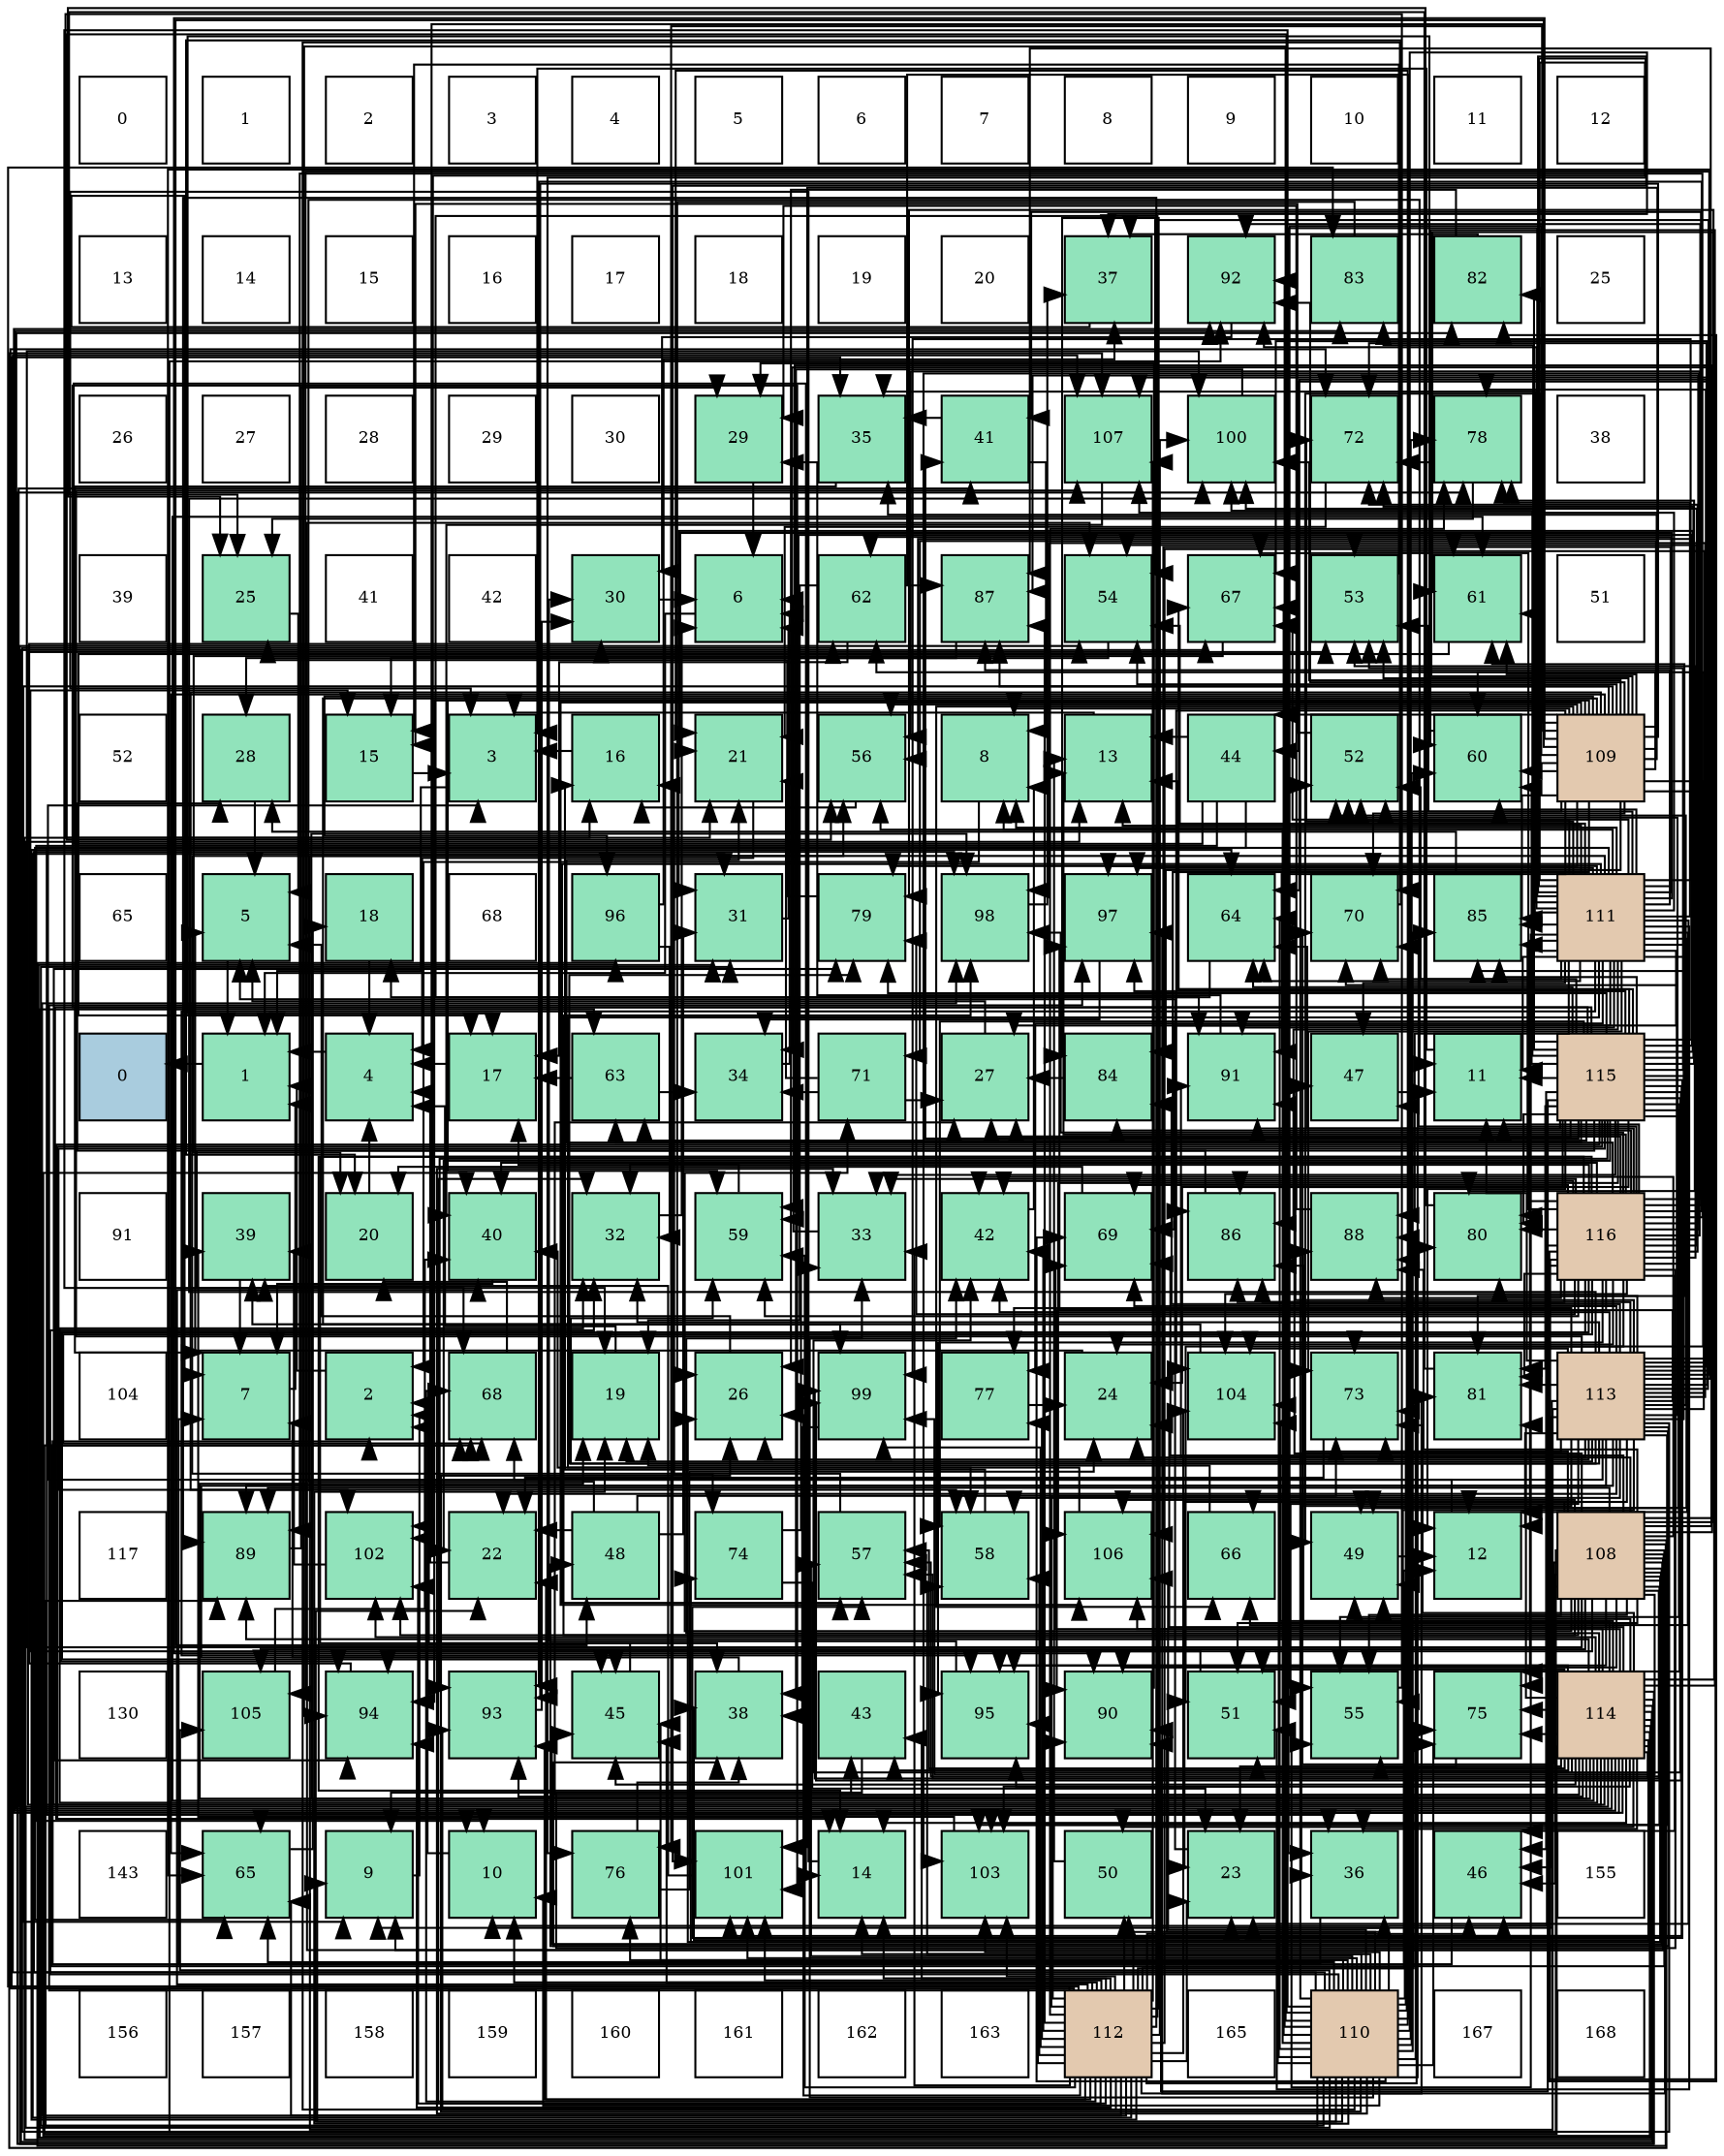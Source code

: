 digraph layout{
 rankdir=TB;
 splines=ortho;
 node [style=filled shape=square fixedsize=true width=0.6];
0[label="0", fontsize=8, fillcolor="#ffffff"];
1[label="1", fontsize=8, fillcolor="#ffffff"];
2[label="2", fontsize=8, fillcolor="#ffffff"];
3[label="3", fontsize=8, fillcolor="#ffffff"];
4[label="4", fontsize=8, fillcolor="#ffffff"];
5[label="5", fontsize=8, fillcolor="#ffffff"];
6[label="6", fontsize=8, fillcolor="#ffffff"];
7[label="7", fontsize=8, fillcolor="#ffffff"];
8[label="8", fontsize=8, fillcolor="#ffffff"];
9[label="9", fontsize=8, fillcolor="#ffffff"];
10[label="10", fontsize=8, fillcolor="#ffffff"];
11[label="11", fontsize=8, fillcolor="#ffffff"];
12[label="12", fontsize=8, fillcolor="#ffffff"];
13[label="13", fontsize=8, fillcolor="#ffffff"];
14[label="14", fontsize=8, fillcolor="#ffffff"];
15[label="15", fontsize=8, fillcolor="#ffffff"];
16[label="16", fontsize=8, fillcolor="#ffffff"];
17[label="17", fontsize=8, fillcolor="#ffffff"];
18[label="18", fontsize=8, fillcolor="#ffffff"];
19[label="19", fontsize=8, fillcolor="#ffffff"];
20[label="20", fontsize=8, fillcolor="#ffffff"];
21[label="37", fontsize=8, fillcolor="#91e3bb"];
22[label="92", fontsize=8, fillcolor="#91e3bb"];
23[label="83", fontsize=8, fillcolor="#91e3bb"];
24[label="82", fontsize=8, fillcolor="#91e3bb"];
25[label="25", fontsize=8, fillcolor="#ffffff"];
26[label="26", fontsize=8, fillcolor="#ffffff"];
27[label="27", fontsize=8, fillcolor="#ffffff"];
28[label="28", fontsize=8, fillcolor="#ffffff"];
29[label="29", fontsize=8, fillcolor="#ffffff"];
30[label="30", fontsize=8, fillcolor="#ffffff"];
31[label="29", fontsize=8, fillcolor="#91e3bb"];
32[label="35", fontsize=8, fillcolor="#91e3bb"];
33[label="41", fontsize=8, fillcolor="#91e3bb"];
34[label="107", fontsize=8, fillcolor="#91e3bb"];
35[label="100", fontsize=8, fillcolor="#91e3bb"];
36[label="72", fontsize=8, fillcolor="#91e3bb"];
37[label="78", fontsize=8, fillcolor="#91e3bb"];
38[label="38", fontsize=8, fillcolor="#ffffff"];
39[label="39", fontsize=8, fillcolor="#ffffff"];
40[label="25", fontsize=8, fillcolor="#91e3bb"];
41[label="41", fontsize=8, fillcolor="#ffffff"];
42[label="42", fontsize=8, fillcolor="#ffffff"];
43[label="30", fontsize=8, fillcolor="#91e3bb"];
44[label="6", fontsize=8, fillcolor="#91e3bb"];
45[label="62", fontsize=8, fillcolor="#91e3bb"];
46[label="87", fontsize=8, fillcolor="#91e3bb"];
47[label="54", fontsize=8, fillcolor="#91e3bb"];
48[label="67", fontsize=8, fillcolor="#91e3bb"];
49[label="53", fontsize=8, fillcolor="#91e3bb"];
50[label="61", fontsize=8, fillcolor="#91e3bb"];
51[label="51", fontsize=8, fillcolor="#ffffff"];
52[label="52", fontsize=8, fillcolor="#ffffff"];
53[label="28", fontsize=8, fillcolor="#91e3bb"];
54[label="15", fontsize=8, fillcolor="#91e3bb"];
55[label="3", fontsize=8, fillcolor="#91e3bb"];
56[label="16", fontsize=8, fillcolor="#91e3bb"];
57[label="21", fontsize=8, fillcolor="#91e3bb"];
58[label="56", fontsize=8, fillcolor="#91e3bb"];
59[label="8", fontsize=8, fillcolor="#91e3bb"];
60[label="13", fontsize=8, fillcolor="#91e3bb"];
61[label="44", fontsize=8, fillcolor="#91e3bb"];
62[label="52", fontsize=8, fillcolor="#91e3bb"];
63[label="60", fontsize=8, fillcolor="#91e3bb"];
64[label="109", fontsize=8, fillcolor="#e3c9af"];
65[label="65", fontsize=8, fillcolor="#ffffff"];
66[label="5", fontsize=8, fillcolor="#91e3bb"];
67[label="18", fontsize=8, fillcolor="#91e3bb"];
68[label="68", fontsize=8, fillcolor="#ffffff"];
69[label="96", fontsize=8, fillcolor="#91e3bb"];
70[label="31", fontsize=8, fillcolor="#91e3bb"];
71[label="79", fontsize=8, fillcolor="#91e3bb"];
72[label="98", fontsize=8, fillcolor="#91e3bb"];
73[label="97", fontsize=8, fillcolor="#91e3bb"];
74[label="64", fontsize=8, fillcolor="#91e3bb"];
75[label="70", fontsize=8, fillcolor="#91e3bb"];
76[label="85", fontsize=8, fillcolor="#91e3bb"];
77[label="111", fontsize=8, fillcolor="#e3c9af"];
78[label="0", fontsize=8, fillcolor="#a9ccde"];
79[label="1", fontsize=8, fillcolor="#91e3bb"];
80[label="4", fontsize=8, fillcolor="#91e3bb"];
81[label="17", fontsize=8, fillcolor="#91e3bb"];
82[label="63", fontsize=8, fillcolor="#91e3bb"];
83[label="34", fontsize=8, fillcolor="#91e3bb"];
84[label="71", fontsize=8, fillcolor="#91e3bb"];
85[label="27", fontsize=8, fillcolor="#91e3bb"];
86[label="84", fontsize=8, fillcolor="#91e3bb"];
87[label="91", fontsize=8, fillcolor="#91e3bb"];
88[label="47", fontsize=8, fillcolor="#91e3bb"];
89[label="11", fontsize=8, fillcolor="#91e3bb"];
90[label="115", fontsize=8, fillcolor="#e3c9af"];
91[label="91", fontsize=8, fillcolor="#ffffff"];
92[label="39", fontsize=8, fillcolor="#91e3bb"];
93[label="20", fontsize=8, fillcolor="#91e3bb"];
94[label="40", fontsize=8, fillcolor="#91e3bb"];
95[label="32", fontsize=8, fillcolor="#91e3bb"];
96[label="59", fontsize=8, fillcolor="#91e3bb"];
97[label="33", fontsize=8, fillcolor="#91e3bb"];
98[label="42", fontsize=8, fillcolor="#91e3bb"];
99[label="69", fontsize=8, fillcolor="#91e3bb"];
100[label="86", fontsize=8, fillcolor="#91e3bb"];
101[label="88", fontsize=8, fillcolor="#91e3bb"];
102[label="80", fontsize=8, fillcolor="#91e3bb"];
103[label="116", fontsize=8, fillcolor="#e3c9af"];
104[label="104", fontsize=8, fillcolor="#ffffff"];
105[label="7", fontsize=8, fillcolor="#91e3bb"];
106[label="2", fontsize=8, fillcolor="#91e3bb"];
107[label="68", fontsize=8, fillcolor="#91e3bb"];
108[label="19", fontsize=8, fillcolor="#91e3bb"];
109[label="26", fontsize=8, fillcolor="#91e3bb"];
110[label="99", fontsize=8, fillcolor="#91e3bb"];
111[label="77", fontsize=8, fillcolor="#91e3bb"];
112[label="24", fontsize=8, fillcolor="#91e3bb"];
113[label="104", fontsize=8, fillcolor="#91e3bb"];
114[label="73", fontsize=8, fillcolor="#91e3bb"];
115[label="81", fontsize=8, fillcolor="#91e3bb"];
116[label="113", fontsize=8, fillcolor="#e3c9af"];
117[label="117", fontsize=8, fillcolor="#ffffff"];
118[label="89", fontsize=8, fillcolor="#91e3bb"];
119[label="102", fontsize=8, fillcolor="#91e3bb"];
120[label="22", fontsize=8, fillcolor="#91e3bb"];
121[label="48", fontsize=8, fillcolor="#91e3bb"];
122[label="74", fontsize=8, fillcolor="#91e3bb"];
123[label="57", fontsize=8, fillcolor="#91e3bb"];
124[label="58", fontsize=8, fillcolor="#91e3bb"];
125[label="106", fontsize=8, fillcolor="#91e3bb"];
126[label="66", fontsize=8, fillcolor="#91e3bb"];
127[label="49", fontsize=8, fillcolor="#91e3bb"];
128[label="12", fontsize=8, fillcolor="#91e3bb"];
129[label="108", fontsize=8, fillcolor="#e3c9af"];
130[label="130", fontsize=8, fillcolor="#ffffff"];
131[label="105", fontsize=8, fillcolor="#91e3bb"];
132[label="94", fontsize=8, fillcolor="#91e3bb"];
133[label="93", fontsize=8, fillcolor="#91e3bb"];
134[label="45", fontsize=8, fillcolor="#91e3bb"];
135[label="38", fontsize=8, fillcolor="#91e3bb"];
136[label="43", fontsize=8, fillcolor="#91e3bb"];
137[label="95", fontsize=8, fillcolor="#91e3bb"];
138[label="90", fontsize=8, fillcolor="#91e3bb"];
139[label="51", fontsize=8, fillcolor="#91e3bb"];
140[label="55", fontsize=8, fillcolor="#91e3bb"];
141[label="75", fontsize=8, fillcolor="#91e3bb"];
142[label="114", fontsize=8, fillcolor="#e3c9af"];
143[label="143", fontsize=8, fillcolor="#ffffff"];
144[label="65", fontsize=8, fillcolor="#91e3bb"];
145[label="9", fontsize=8, fillcolor="#91e3bb"];
146[label="10", fontsize=8, fillcolor="#91e3bb"];
147[label="76", fontsize=8, fillcolor="#91e3bb"];
148[label="101", fontsize=8, fillcolor="#91e3bb"];
149[label="14", fontsize=8, fillcolor="#91e3bb"];
150[label="103", fontsize=8, fillcolor="#91e3bb"];
151[label="50", fontsize=8, fillcolor="#91e3bb"];
152[label="23", fontsize=8, fillcolor="#91e3bb"];
153[label="36", fontsize=8, fillcolor="#91e3bb"];
154[label="46", fontsize=8, fillcolor="#91e3bb"];
155[label="155", fontsize=8, fillcolor="#ffffff"];
156[label="156", fontsize=8, fillcolor="#ffffff"];
157[label="157", fontsize=8, fillcolor="#ffffff"];
158[label="158", fontsize=8, fillcolor="#ffffff"];
159[label="159", fontsize=8, fillcolor="#ffffff"];
160[label="160", fontsize=8, fillcolor="#ffffff"];
161[label="161", fontsize=8, fillcolor="#ffffff"];
162[label="162", fontsize=8, fillcolor="#ffffff"];
163[label="163", fontsize=8, fillcolor="#ffffff"];
164[label="112", fontsize=8, fillcolor="#e3c9af"];
165[label="165", fontsize=8, fillcolor="#ffffff"];
166[label="110", fontsize=8, fillcolor="#e3c9af"];
167[label="167", fontsize=8, fillcolor="#ffffff"];
168[label="168", fontsize=8, fillcolor="#ffffff"];
edge [constraint=false, style=vis];79 -> 78;
106 -> 79;
55 -> 79;
80 -> 79;
66 -> 79;
44 -> 79;
105 -> 79;
59 -> 106;
145 -> 106;
146 -> 106;
89 -> 55;
128 -> 55;
60 -> 55;
149 -> 55;
54 -> 55;
56 -> 55;
81 -> 80;
67 -> 80;
108 -> 80;
93 -> 80;
57 -> 80;
120 -> 80;
152 -> 66;
112 -> 66;
40 -> 66;
109 -> 66;
85 -> 66;
53 -> 66;
31 -> 44;
43 -> 44;
70 -> 44;
95 -> 44;
97 -> 44;
83 -> 44;
32 -> 105;
153 -> 105;
21 -> 105;
135 -> 105;
92 -> 105;
94 -> 105;
33 -> 59;
33 -> 32;
98 -> 59;
136 -> 145;
61 -> 146;
61 -> 60;
61 -> 149;
61 -> 153;
134 -> 106;
154 -> 106;
88 -> 89;
121 -> 89;
121 -> 128;
121 -> 120;
121 -> 70;
127 -> 128;
151 -> 60;
139 -> 54;
62 -> 54;
49 -> 54;
47 -> 54;
140 -> 56;
58 -> 56;
123 -> 56;
124 -> 56;
96 -> 81;
63 -> 81;
50 -> 81;
45 -> 81;
45 -> 108;
82 -> 81;
82 -> 83;
74 -> 67;
144 -> 67;
126 -> 108;
48 -> 93;
107 -> 93;
99 -> 93;
75 -> 93;
84 -> 57;
84 -> 85;
84 -> 83;
36 -> 57;
114 -> 120;
122 -> 152;
122 -> 97;
141 -> 152;
147 -> 112;
147 -> 135;
111 -> 112;
37 -> 40;
71 -> 40;
102 -> 40;
115 -> 40;
24 -> 109;
24 -> 21;
23 -> 109;
86 -> 85;
76 -> 53;
100 -> 53;
46 -> 53;
101 -> 31;
118 -> 31;
138 -> 31;
87 -> 31;
22 -> 43;
133 -> 43;
132 -> 43;
137 -> 43;
69 -> 95;
69 -> 21;
73 -> 83;
72 -> 21;
110 -> 135;
35 -> 135;
148 -> 92;
119 -> 92;
150 -> 92;
113 -> 92;
131 -> 94;
125 -> 94;
34 -> 94;
129 -> 145;
129 -> 109;
129 -> 98;
129 -> 61;
129 -> 134;
129 -> 154;
129 -> 88;
129 -> 121;
129 -> 127;
129 -> 139;
129 -> 47;
129 -> 140;
129 -> 123;
129 -> 96;
129 -> 50;
129 -> 45;
129 -> 126;
129 -> 107;
129 -> 99;
129 -> 75;
129 -> 84;
129 -> 122;
129 -> 141;
129 -> 71;
129 -> 100;
129 -> 101;
129 -> 118;
129 -> 138;
129 -> 87;
129 -> 132;
129 -> 137;
129 -> 69;
129 -> 73;
129 -> 72;
129 -> 110;
129 -> 35;
129 -> 119;
129 -> 150;
129 -> 131;
129 -> 125;
129 -> 34;
64 -> 59;
64 -> 145;
64 -> 32;
64 -> 61;
64 -> 121;
64 -> 127;
64 -> 62;
64 -> 49;
64 -> 47;
64 -> 140;
64 -> 58;
64 -> 124;
64 -> 96;
64 -> 63;
64 -> 50;
64 -> 45;
64 -> 144;
64 -> 126;
64 -> 75;
64 -> 84;
64 -> 36;
64 -> 114;
64 -> 147;
64 -> 102;
64 -> 86;
64 -> 76;
64 -> 100;
64 -> 46;
64 -> 138;
64 -> 87;
64 -> 22;
64 -> 133;
64 -> 132;
64 -> 69;
64 -> 73;
64 -> 110;
64 -> 35;
64 -> 148;
64 -> 119;
64 -> 113;
64 -> 125;
166 -> 59;
166 -> 145;
166 -> 146;
166 -> 60;
166 -> 149;
166 -> 108;
166 -> 57;
166 -> 120;
166 -> 152;
166 -> 109;
166 -> 70;
166 -> 95;
166 -> 97;
166 -> 21;
166 -> 98;
166 -> 134;
166 -> 88;
166 -> 127;
166 -> 62;
166 -> 58;
166 -> 123;
166 -> 124;
166 -> 63;
166 -> 74;
166 -> 144;
166 -> 48;
166 -> 107;
166 -> 99;
166 -> 114;
166 -> 141;
166 -> 147;
166 -> 37;
166 -> 102;
166 -> 76;
166 -> 46;
166 -> 101;
166 -> 118;
166 -> 138;
166 -> 22;
166 -> 133;
166 -> 132;
166 -> 137;
166 -> 72;
166 -> 148;
166 -> 150;
166 -> 113;
166 -> 131;
166 -> 125;
166 -> 34;
77 -> 59;
77 -> 89;
77 -> 128;
77 -> 60;
77 -> 57;
77 -> 85;
77 -> 32;
77 -> 153;
77 -> 154;
77 -> 88;
77 -> 127;
77 -> 139;
77 -> 62;
77 -> 49;
77 -> 47;
77 -> 140;
77 -> 58;
77 -> 123;
77 -> 124;
77 -> 63;
77 -> 50;
77 -> 45;
77 -> 74;
77 -> 144;
77 -> 126;
77 -> 48;
77 -> 99;
77 -> 75;
77 -> 36;
77 -> 114;
77 -> 122;
77 -> 141;
77 -> 147;
77 -> 111;
77 -> 37;
77 -> 71;
77 -> 102;
77 -> 115;
77 -> 76;
77 -> 100;
77 -> 46;
77 -> 101;
77 -> 87;
77 -> 22;
77 -> 137;
77 -> 73;
77 -> 110;
77 -> 148;
77 -> 119;
77 -> 125;
77 -> 34;
164 -> 146;
164 -> 128;
164 -> 149;
164 -> 120;
164 -> 152;
164 -> 109;
164 -> 70;
164 -> 95;
164 -> 97;
164 -> 32;
164 -> 153;
164 -> 94;
164 -> 98;
164 -> 136;
164 -> 134;
164 -> 154;
164 -> 151;
164 -> 124;
164 -> 96;
164 -> 50;
164 -> 74;
164 -> 144;
164 -> 107;
164 -> 75;
164 -> 36;
164 -> 114;
164 -> 141;
164 -> 111;
164 -> 37;
164 -> 115;
164 -> 23;
164 -> 86;
164 -> 46;
164 -> 101;
164 -> 118;
164 -> 138;
164 -> 87;
164 -> 133;
164 -> 132;
164 -> 137;
164 -> 73;
164 -> 72;
164 -> 110;
164 -> 35;
164 -> 148;
164 -> 119;
164 -> 150;
164 -> 113;
164 -> 34;
116 -> 145;
116 -> 89;
116 -> 128;
116 -> 108;
116 -> 120;
116 -> 152;
116 -> 112;
116 -> 109;
116 -> 95;
116 -> 83;
116 -> 153;
116 -> 135;
116 -> 98;
116 -> 134;
116 -> 154;
116 -> 139;
116 -> 62;
116 -> 49;
116 -> 47;
116 -> 140;
116 -> 58;
116 -> 123;
116 -> 124;
116 -> 96;
116 -> 63;
116 -> 144;
116 -> 48;
116 -> 107;
116 -> 99;
116 -> 75;
116 -> 36;
116 -> 114;
116 -> 111;
116 -> 37;
116 -> 71;
116 -> 102;
116 -> 115;
116 -> 86;
116 -> 76;
116 -> 100;
116 -> 46;
116 -> 118;
116 -> 87;
116 -> 22;
116 -> 73;
116 -> 72;
116 -> 35;
116 -> 150;
116 -> 113;
116 -> 131;
116 -> 34;
142 -> 149;
142 -> 108;
142 -> 57;
142 -> 112;
142 -> 85;
142 -> 70;
142 -> 95;
142 -> 97;
142 -> 153;
142 -> 135;
142 -> 94;
142 -> 33;
142 -> 98;
142 -> 136;
142 -> 134;
142 -> 127;
142 -> 151;
142 -> 139;
142 -> 49;
142 -> 47;
142 -> 140;
142 -> 123;
142 -> 63;
142 -> 50;
142 -> 82;
142 -> 74;
142 -> 144;
142 -> 48;
142 -> 107;
142 -> 99;
142 -> 114;
142 -> 141;
142 -> 37;
142 -> 71;
142 -> 115;
142 -> 24;
142 -> 23;
142 -> 101;
142 -> 118;
142 -> 22;
142 -> 133;
142 -> 137;
142 -> 72;
142 -> 110;
142 -> 148;
142 -> 119;
142 -> 150;
142 -> 113;
142 -> 125;
90 -> 146;
90 -> 89;
90 -> 128;
90 -> 60;
90 -> 149;
90 -> 108;
90 -> 57;
90 -> 120;
90 -> 112;
90 -> 85;
90 -> 70;
90 -> 97;
90 -> 33;
90 -> 154;
90 -> 127;
90 -> 151;
90 -> 139;
90 -> 62;
90 -> 49;
90 -> 140;
90 -> 58;
90 -> 123;
90 -> 124;
90 -> 96;
90 -> 63;
90 -> 50;
90 -> 82;
90 -> 74;
90 -> 48;
90 -> 36;
90 -> 141;
90 -> 37;
90 -> 71;
90 -> 102;
90 -> 115;
90 -> 24;
90 -> 23;
90 -> 76;
90 -> 100;
90 -> 138;
90 -> 87;
90 -> 133;
90 -> 132;
90 -> 73;
90 -> 110;
90 -> 35;
90 -> 148;
90 -> 119;
90 -> 125;
103 -> 146;
103 -> 89;
103 -> 60;
103 -> 149;
103 -> 152;
103 -> 112;
103 -> 85;
103 -> 95;
103 -> 97;
103 -> 135;
103 -> 94;
103 -> 33;
103 -> 98;
103 -> 136;
103 -> 134;
103 -> 154;
103 -> 139;
103 -> 62;
103 -> 49;
103 -> 47;
103 -> 58;
103 -> 96;
103 -> 82;
103 -> 74;
103 -> 48;
103 -> 107;
103 -> 99;
103 -> 75;
103 -> 36;
103 -> 71;
103 -> 102;
103 -> 115;
103 -> 24;
103 -> 86;
103 -> 76;
103 -> 100;
103 -> 46;
103 -> 101;
103 -> 118;
103 -> 138;
103 -> 22;
103 -> 133;
103 -> 132;
103 -> 137;
103 -> 72;
103 -> 35;
103 -> 150;
103 -> 113;
103 -> 34;
edge [constraint=true, style=invis];
0 -> 13 -> 26 -> 39 -> 52 -> 65 -> 78 -> 91 -> 104 -> 117 -> 130 -> 143 -> 156;
1 -> 14 -> 27 -> 40 -> 53 -> 66 -> 79 -> 92 -> 105 -> 118 -> 131 -> 144 -> 157;
2 -> 15 -> 28 -> 41 -> 54 -> 67 -> 80 -> 93 -> 106 -> 119 -> 132 -> 145 -> 158;
3 -> 16 -> 29 -> 42 -> 55 -> 68 -> 81 -> 94 -> 107 -> 120 -> 133 -> 146 -> 159;
4 -> 17 -> 30 -> 43 -> 56 -> 69 -> 82 -> 95 -> 108 -> 121 -> 134 -> 147 -> 160;
5 -> 18 -> 31 -> 44 -> 57 -> 70 -> 83 -> 96 -> 109 -> 122 -> 135 -> 148 -> 161;
6 -> 19 -> 32 -> 45 -> 58 -> 71 -> 84 -> 97 -> 110 -> 123 -> 136 -> 149 -> 162;
7 -> 20 -> 33 -> 46 -> 59 -> 72 -> 85 -> 98 -> 111 -> 124 -> 137 -> 150 -> 163;
8 -> 21 -> 34 -> 47 -> 60 -> 73 -> 86 -> 99 -> 112 -> 125 -> 138 -> 151 -> 164;
9 -> 22 -> 35 -> 48 -> 61 -> 74 -> 87 -> 100 -> 113 -> 126 -> 139 -> 152 -> 165;
10 -> 23 -> 36 -> 49 -> 62 -> 75 -> 88 -> 101 -> 114 -> 127 -> 140 -> 153 -> 166;
11 -> 24 -> 37 -> 50 -> 63 -> 76 -> 89 -> 102 -> 115 -> 128 -> 141 -> 154 -> 167;
12 -> 25 -> 38 -> 51 -> 64 -> 77 -> 90 -> 103 -> 116 -> 129 -> 142 -> 155 -> 168;
rank = same {0 -> 1 -> 2 -> 3 -> 4 -> 5 -> 6 -> 7 -> 8 -> 9 -> 10 -> 11 -> 12};
rank = same {13 -> 14 -> 15 -> 16 -> 17 -> 18 -> 19 -> 20 -> 21 -> 22 -> 23 -> 24 -> 25};
rank = same {26 -> 27 -> 28 -> 29 -> 30 -> 31 -> 32 -> 33 -> 34 -> 35 -> 36 -> 37 -> 38};
rank = same {39 -> 40 -> 41 -> 42 -> 43 -> 44 -> 45 -> 46 -> 47 -> 48 -> 49 -> 50 -> 51};
rank = same {52 -> 53 -> 54 -> 55 -> 56 -> 57 -> 58 -> 59 -> 60 -> 61 -> 62 -> 63 -> 64};
rank = same {65 -> 66 -> 67 -> 68 -> 69 -> 70 -> 71 -> 72 -> 73 -> 74 -> 75 -> 76 -> 77};
rank = same {78 -> 79 -> 80 -> 81 -> 82 -> 83 -> 84 -> 85 -> 86 -> 87 -> 88 -> 89 -> 90};
rank = same {91 -> 92 -> 93 -> 94 -> 95 -> 96 -> 97 -> 98 -> 99 -> 100 -> 101 -> 102 -> 103};
rank = same {104 -> 105 -> 106 -> 107 -> 108 -> 109 -> 110 -> 111 -> 112 -> 113 -> 114 -> 115 -> 116};
rank = same {117 -> 118 -> 119 -> 120 -> 121 -> 122 -> 123 -> 124 -> 125 -> 126 -> 127 -> 128 -> 129};
rank = same {130 -> 131 -> 132 -> 133 -> 134 -> 135 -> 136 -> 137 -> 138 -> 139 -> 140 -> 141 -> 142};
rank = same {143 -> 144 -> 145 -> 146 -> 147 -> 148 -> 149 -> 150 -> 151 -> 152 -> 153 -> 154 -> 155};
rank = same {156 -> 157 -> 158 -> 159 -> 160 -> 161 -> 162 -> 163 -> 164 -> 165 -> 166 -> 167 -> 168};
}
